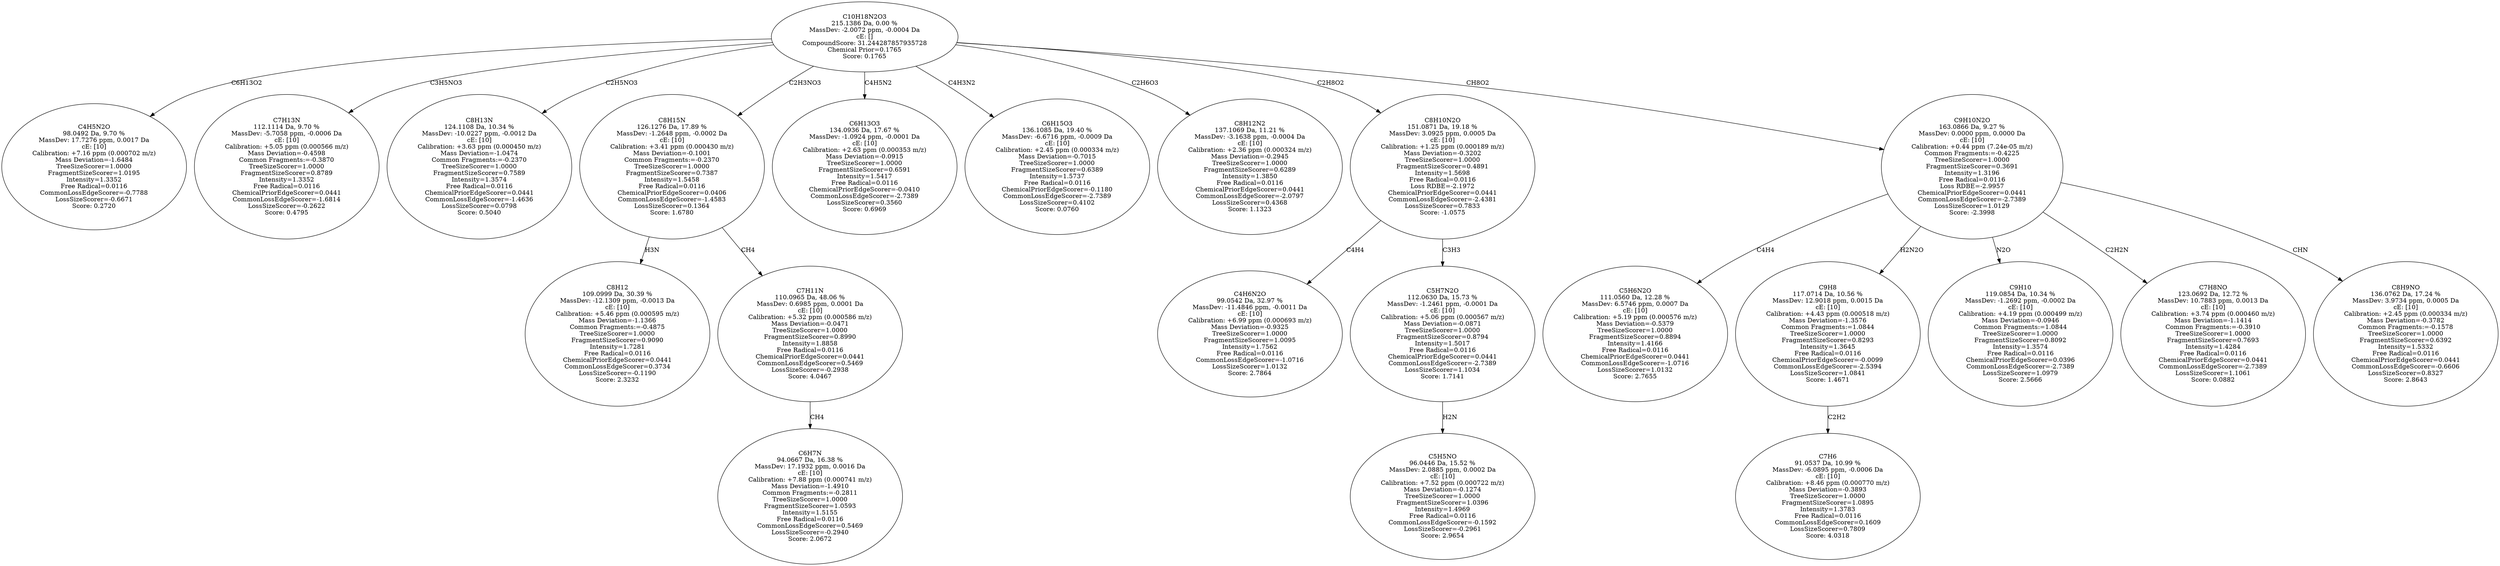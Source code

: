 strict digraph {
v1 [label="C4H5N2O\n98.0492 Da, 9.70 %\nMassDev: 17.7276 ppm, 0.0017 Da\ncE: [10]\nCalibration: +7.16 ppm (0.000702 m/z)\nMass Deviation=-1.6484\nTreeSizeScorer=1.0000\nFragmentSizeScorer=1.0195\nIntensity=1.3352\nFree Radical=0.0116\nCommonLossEdgeScorer=-0.7788\nLossSizeScorer=-0.6671\nScore: 0.2720"];
v2 [label="C7H13N\n112.1114 Da, 9.70 %\nMassDev: -5.7058 ppm, -0.0006 Da\ncE: [10]\nCalibration: +5.05 ppm (0.000566 m/z)\nMass Deviation=-0.4598\nCommon Fragments:=-0.3870\nTreeSizeScorer=1.0000\nFragmentSizeScorer=0.8789\nIntensity=1.3352\nFree Radical=0.0116\nChemicalPriorEdgeScorer=0.0441\nCommonLossEdgeScorer=-1.6814\nLossSizeScorer=-0.2622\nScore: 0.4795"];
v3 [label="C8H13N\n124.1108 Da, 10.34 %\nMassDev: -10.0227 ppm, -0.0012 Da\ncE: [10]\nCalibration: +3.63 ppm (0.000450 m/z)\nMass Deviation=-1.0474\nCommon Fragments:=-0.2370\nTreeSizeScorer=1.0000\nFragmentSizeScorer=0.7589\nIntensity=1.3574\nFree Radical=0.0116\nChemicalPriorEdgeScorer=0.0441\nCommonLossEdgeScorer=-1.4636\nLossSizeScorer=0.0798\nScore: 0.5040"];
v4 [label="C8H12\n109.0999 Da, 30.39 %\nMassDev: -12.1309 ppm, -0.0013 Da\ncE: [10]\nCalibration: +5.46 ppm (0.000595 m/z)\nMass Deviation=-1.1366\nCommon Fragments:=-0.4875\nTreeSizeScorer=1.0000\nFragmentSizeScorer=0.9090\nIntensity=1.7281\nFree Radical=0.0116\nChemicalPriorEdgeScorer=0.0441\nCommonLossEdgeScorer=0.3734\nLossSizeScorer=-0.1190\nScore: 2.3232"];
v5 [label="C6H7N\n94.0667 Da, 16.38 %\nMassDev: 17.1932 ppm, 0.0016 Da\ncE: [10]\nCalibration: +7.88 ppm (0.000741 m/z)\nMass Deviation=-1.4910\nCommon Fragments:=-0.2811\nTreeSizeScorer=1.0000\nFragmentSizeScorer=1.0593\nIntensity=1.5155\nFree Radical=0.0116\nCommonLossEdgeScorer=0.5469\nLossSizeScorer=-0.2940\nScore: 2.0672"];
v6 [label="C7H11N\n110.0965 Da, 48.06 %\nMassDev: 0.6985 ppm, 0.0001 Da\ncE: [10]\nCalibration: +5.32 ppm (0.000586 m/z)\nMass Deviation=-0.0471\nTreeSizeScorer=1.0000\nFragmentSizeScorer=0.8990\nIntensity=1.8858\nFree Radical=0.0116\nChemicalPriorEdgeScorer=0.0441\nCommonLossEdgeScorer=0.5469\nLossSizeScorer=-0.2938\nScore: 4.0467"];
v7 [label="C8H15N\n126.1276 Da, 17.89 %\nMassDev: -1.2648 ppm, -0.0002 Da\ncE: [10]\nCalibration: +3.41 ppm (0.000430 m/z)\nMass Deviation=-0.1001\nCommon Fragments:=-0.2370\nTreeSizeScorer=1.0000\nFragmentSizeScorer=0.7387\nIntensity=1.5458\nFree Radical=0.0116\nChemicalPriorEdgeScorer=0.0406\nCommonLossEdgeScorer=-1.4583\nLossSizeScorer=0.1364\nScore: 1.6780"];
v8 [label="C6H13O3\n134.0936 Da, 17.67 %\nMassDev: -1.0924 ppm, -0.0001 Da\ncE: [10]\nCalibration: +2.63 ppm (0.000353 m/z)\nMass Deviation=-0.0915\nTreeSizeScorer=1.0000\nFragmentSizeScorer=0.6591\nIntensity=1.5417\nFree Radical=0.0116\nChemicalPriorEdgeScorer=-0.0410\nCommonLossEdgeScorer=-2.7389\nLossSizeScorer=0.3560\nScore: 0.6969"];
v9 [label="C6H15O3\n136.1085 Da, 19.40 %\nMassDev: -6.6716 ppm, -0.0009 Da\ncE: [10]\nCalibration: +2.45 ppm (0.000334 m/z)\nMass Deviation=-0.7015\nTreeSizeScorer=1.0000\nFragmentSizeScorer=0.6389\nIntensity=1.5737\nFree Radical=0.0116\nChemicalPriorEdgeScorer=-0.1180\nCommonLossEdgeScorer=-2.7389\nLossSizeScorer=0.4102\nScore: 0.0760"];
v10 [label="C8H12N2\n137.1069 Da, 11.21 %\nMassDev: -3.1638 ppm, -0.0004 Da\ncE: [10]\nCalibration: +2.36 ppm (0.000324 m/z)\nMass Deviation=-0.2945\nTreeSizeScorer=1.0000\nFragmentSizeScorer=0.6289\nIntensity=1.3850\nFree Radical=0.0116\nChemicalPriorEdgeScorer=0.0441\nCommonLossEdgeScorer=-2.0797\nLossSizeScorer=0.4368\nScore: 1.1323"];
v11 [label="C4H6N2O\n99.0542 Da, 32.97 %\nMassDev: -11.4846 ppm, -0.0011 Da\ncE: [10]\nCalibration: +6.99 ppm (0.000693 m/z)\nMass Deviation=-0.9325\nTreeSizeScorer=1.0000\nFragmentSizeScorer=1.0095\nIntensity=1.7562\nFree Radical=0.0116\nCommonLossEdgeScorer=-1.0716\nLossSizeScorer=1.0132\nScore: 2.7864"];
v12 [label="C5H5NO\n96.0446 Da, 15.52 %\nMassDev: 2.0885 ppm, 0.0002 Da\ncE: [10]\nCalibration: +7.52 ppm (0.000722 m/z)\nMass Deviation=-0.1274\nTreeSizeScorer=1.0000\nFragmentSizeScorer=1.0396\nIntensity=1.4969\nFree Radical=0.0116\nCommonLossEdgeScorer=-0.1592\nLossSizeScorer=-0.2961\nScore: 2.9654"];
v13 [label="C5H7N2O\n112.0630 Da, 15.73 %\nMassDev: -1.2461 ppm, -0.0001 Da\ncE: [10]\nCalibration: +5.06 ppm (0.000567 m/z)\nMass Deviation=-0.0871\nTreeSizeScorer=1.0000\nFragmentSizeScorer=0.8794\nIntensity=1.5017\nFree Radical=0.0116\nChemicalPriorEdgeScorer=0.0441\nCommonLossEdgeScorer=-2.7389\nLossSizeScorer=1.1034\nScore: 1.7141"];
v14 [label="C8H10N2O\n151.0871 Da, 19.18 %\nMassDev: 3.0925 ppm, 0.0005 Da\ncE: [10]\nCalibration: +1.25 ppm (0.000189 m/z)\nMass Deviation=-0.3202\nTreeSizeScorer=1.0000\nFragmentSizeScorer=0.4891\nIntensity=1.5698\nFree Radical=0.0116\nLoss RDBE=-2.1972\nChemicalPriorEdgeScorer=0.0441\nCommonLossEdgeScorer=-2.4381\nLossSizeScorer=0.7833\nScore: -1.0575"];
v15 [label="C5H6N2O\n111.0560 Da, 12.28 %\nMassDev: 6.5746 ppm, 0.0007 Da\ncE: [10]\nCalibration: +5.19 ppm (0.000576 m/z)\nMass Deviation=-0.5379\nTreeSizeScorer=1.0000\nFragmentSizeScorer=0.8894\nIntensity=1.4166\nFree Radical=0.0116\nChemicalPriorEdgeScorer=0.0441\nCommonLossEdgeScorer=-1.0716\nLossSizeScorer=1.0132\nScore: 2.7655"];
v16 [label="C7H6\n91.0537 Da, 10.99 %\nMassDev: -6.0895 ppm, -0.0006 Da\ncE: [10]\nCalibration: +8.46 ppm (0.000770 m/z)\nMass Deviation=-0.3893\nTreeSizeScorer=1.0000\nFragmentSizeScorer=1.0895\nIntensity=1.3783\nFree Radical=0.0116\nCommonLossEdgeScorer=0.1609\nLossSizeScorer=0.7809\nScore: 4.0318"];
v17 [label="C9H8\n117.0714 Da, 10.56 %\nMassDev: 12.9018 ppm, 0.0015 Da\ncE: [10]\nCalibration: +4.43 ppm (0.000518 m/z)\nMass Deviation=-1.3576\nCommon Fragments:=1.0844\nTreeSizeScorer=1.0000\nFragmentSizeScorer=0.8293\nIntensity=1.3645\nFree Radical=0.0116\nChemicalPriorEdgeScorer=-0.0099\nCommonLossEdgeScorer=-2.5394\nLossSizeScorer=1.0841\nScore: 1.4671"];
v18 [label="C9H10\n119.0854 Da, 10.34 %\nMassDev: -1.2692 ppm, -0.0002 Da\ncE: [10]\nCalibration: +4.19 ppm (0.000499 m/z)\nMass Deviation=-0.0946\nCommon Fragments:=1.0844\nTreeSizeScorer=1.0000\nFragmentSizeScorer=0.8092\nIntensity=1.3574\nFree Radical=0.0116\nChemicalPriorEdgeScorer=0.0396\nCommonLossEdgeScorer=-2.7389\nLossSizeScorer=1.0979\nScore: 2.5666"];
v19 [label="C7H8NO\n123.0692 Da, 12.72 %\nMassDev: 10.7883 ppm, 0.0013 Da\ncE: [10]\nCalibration: +3.74 ppm (0.000460 m/z)\nMass Deviation=-1.1414\nCommon Fragments:=-0.3910\nTreeSizeScorer=1.0000\nFragmentSizeScorer=0.7693\nIntensity=1.4284\nFree Radical=0.0116\nChemicalPriorEdgeScorer=0.0441\nCommonLossEdgeScorer=-2.7389\nLossSizeScorer=1.1061\nScore: 0.0882"];
v20 [label="C8H9NO\n136.0762 Da, 17.24 %\nMassDev: 3.9734 ppm, 0.0005 Da\ncE: [10]\nCalibration: +2.45 ppm (0.000334 m/z)\nMass Deviation=-0.3782\nCommon Fragments:=-0.1578\nTreeSizeScorer=1.0000\nFragmentSizeScorer=0.6392\nIntensity=1.5332\nFree Radical=0.0116\nChemicalPriorEdgeScorer=0.0441\nCommonLossEdgeScorer=-0.6606\nLossSizeScorer=0.8327\nScore: 2.8643"];
v21 [label="C9H10N2O\n163.0866 Da, 9.27 %\nMassDev: 0.0000 ppm, 0.0000 Da\ncE: [10]\nCalibration: +0.44 ppm (7.24e-05 m/z)\nCommon Fragments:=-0.4225\nTreeSizeScorer=1.0000\nFragmentSizeScorer=0.3691\nIntensity=1.3196\nFree Radical=0.0116\nLoss RDBE=-2.9957\nChemicalPriorEdgeScorer=0.0441\nCommonLossEdgeScorer=-2.7389\nLossSizeScorer=1.0129\nScore: -2.3998"];
v22 [label="C10H18N2O3\n215.1386 Da, 0.00 %\nMassDev: -2.0072 ppm, -0.0004 Da\ncE: []\nCompoundScore: 31.244287857935728\nChemical Prior=0.1765\nScore: 0.1765"];
v22 -> v1 [label="C6H13O2"];
v22 -> v2 [label="C3H5NO3"];
v22 -> v3 [label="C2H5NO3"];
v7 -> v4 [label="H3N"];
v6 -> v5 [label="CH4"];
v7 -> v6 [label="CH4"];
v22 -> v7 [label="C2H3NO3"];
v22 -> v8 [label="C4H5N2"];
v22 -> v9 [label="C4H3N2"];
v22 -> v10 [label="C2H6O3"];
v14 -> v11 [label="C4H4"];
v13 -> v12 [label="H2N"];
v14 -> v13 [label="C3H3"];
v22 -> v14 [label="C2H8O2"];
v21 -> v15 [label="C4H4"];
v17 -> v16 [label="C2H2"];
v21 -> v17 [label="H2N2O"];
v21 -> v18 [label="N2O"];
v21 -> v19 [label="C2H2N"];
v21 -> v20 [label="CHN"];
v22 -> v21 [label="CH8O2"];
}